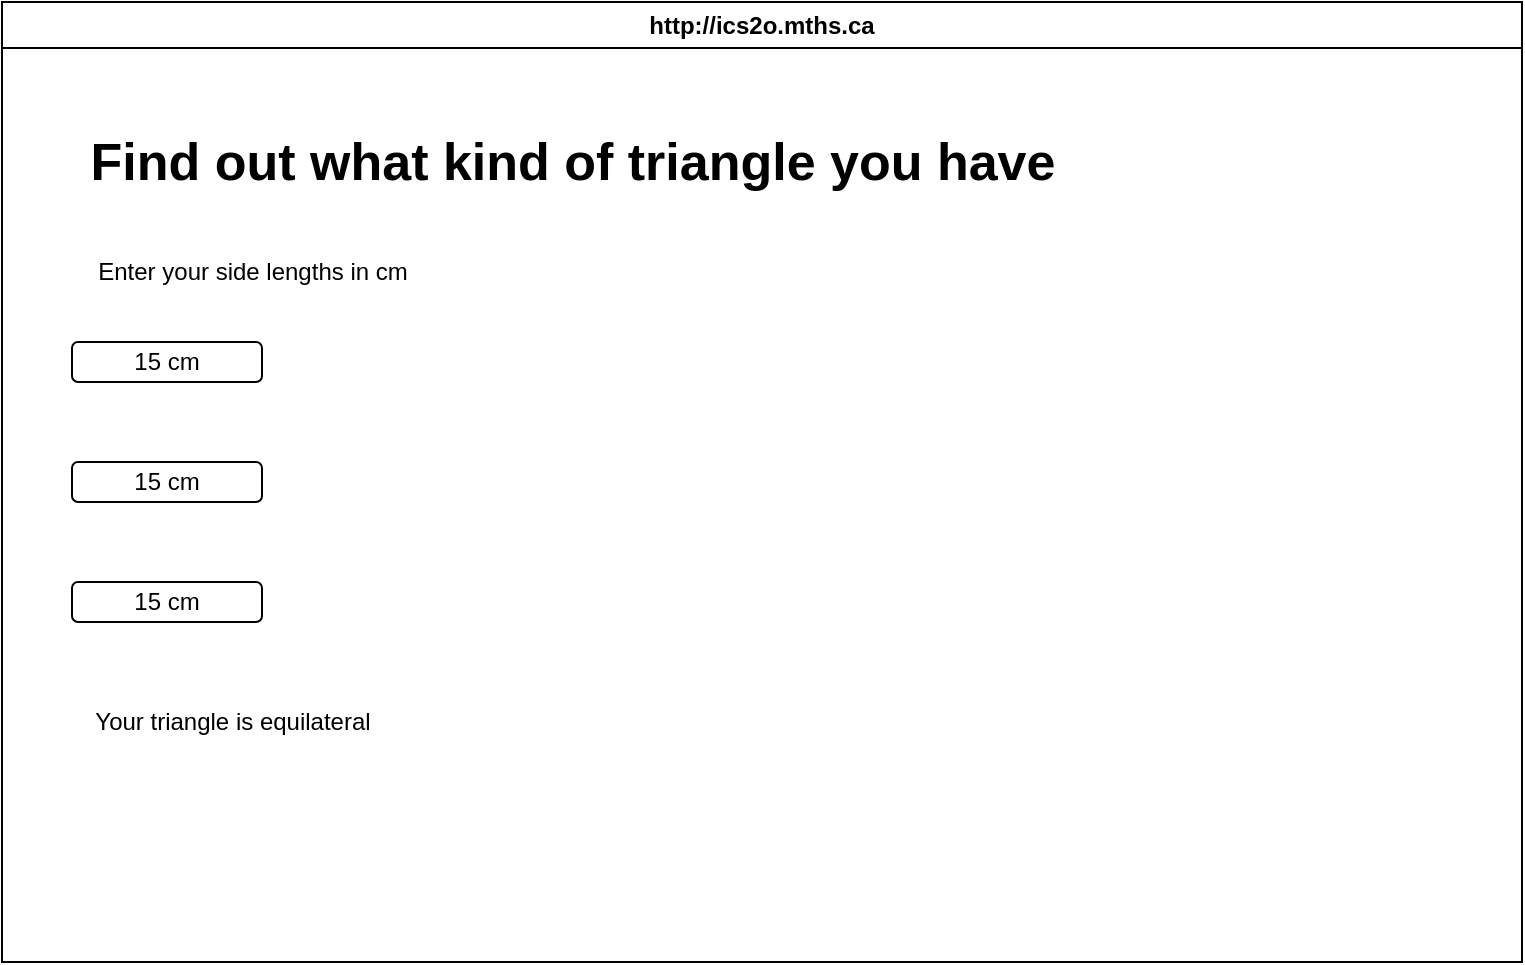 <mxfile>
    <diagram id="HIP3nbAZw_EuaXWnEj3U" name="Page-1">
        <mxGraphModel dx="1086" dy="692" grid="1" gridSize="10" guides="1" tooltips="1" connect="1" arrows="1" fold="1" page="1" pageScale="1" pageWidth="850" pageHeight="1100" math="0" shadow="0">
            <root>
                <mxCell id="0"/>
                <mxCell id="1" parent="0"/>
                <mxCell id="7" value="http://ics2o.mths.ca" style="swimlane;whiteSpace=wrap;html=1;" parent="1" vertex="1">
                    <mxGeometry x="45" y="70" width="760" height="480" as="geometry"/>
                </mxCell>
                <mxCell id="8" value="&lt;font style=&quot;font-size: 26px;&quot;&gt;Find out what kind of triangle you have&lt;/font&gt;" style="text;html=1;align=center;verticalAlign=middle;resizable=0;points=[];autosize=1;strokeColor=none;fillColor=none;fontStyle=1" vertex="1" parent="7">
                    <mxGeometry x="35" y="60" width="500" height="40" as="geometry"/>
                </mxCell>
                <mxCell id="10" value="15 cm" style="rounded=1;whiteSpace=wrap;html=1;fontSize=12;" vertex="1" parent="7">
                    <mxGeometry x="35" y="170" width="95" height="20" as="geometry"/>
                </mxCell>
                <mxCell id="11" value="Enter your side lengths in cm" style="text;html=1;align=center;verticalAlign=middle;resizable=0;points=[];autosize=1;strokeColor=none;fillColor=none;fontSize=12;" vertex="1" parent="7">
                    <mxGeometry x="35" y="120" width="180" height="30" as="geometry"/>
                </mxCell>
                <mxCell id="12" value="15 cm" style="rounded=1;whiteSpace=wrap;html=1;fontSize=12;" vertex="1" parent="7">
                    <mxGeometry x="35" y="230" width="95" height="20" as="geometry"/>
                </mxCell>
                <mxCell id="13" value="15 cm" style="rounded=1;whiteSpace=wrap;html=1;fontSize=12;" vertex="1" parent="7">
                    <mxGeometry x="35" y="290" width="95" height="20" as="geometry"/>
                </mxCell>
                <mxCell id="14" value="Your triangle is equilateral" style="text;html=1;align=center;verticalAlign=middle;resizable=0;points=[];autosize=1;strokeColor=none;fillColor=none;fontSize=12;" vertex="1" parent="1">
                    <mxGeometry x="75" y="415" width="170" height="30" as="geometry"/>
                </mxCell>
            </root>
        </mxGraphModel>
    </diagram>
</mxfile>